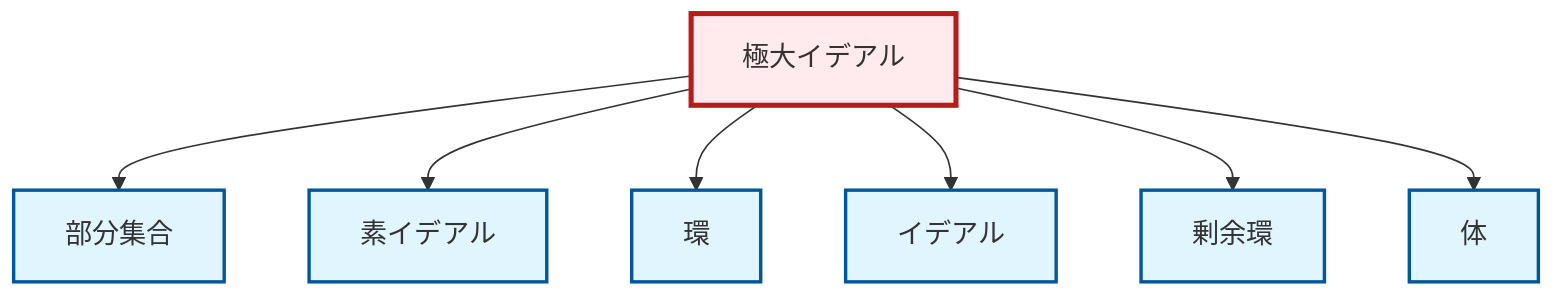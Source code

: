 graph TD
    classDef definition fill:#e1f5fe,stroke:#01579b,stroke-width:2px
    classDef theorem fill:#f3e5f5,stroke:#4a148c,stroke-width:2px
    classDef axiom fill:#fff3e0,stroke:#e65100,stroke-width:2px
    classDef example fill:#e8f5e9,stroke:#1b5e20,stroke-width:2px
    classDef current fill:#ffebee,stroke:#b71c1c,stroke-width:3px
    def-ring["環"]:::definition
    def-field["体"]:::definition
    def-quotient-ring["剰余環"]:::definition
    def-maximal-ideal["極大イデアル"]:::definition
    def-prime-ideal["素イデアル"]:::definition
    def-ideal["イデアル"]:::definition
    def-subset["部分集合"]:::definition
    def-maximal-ideal --> def-subset
    def-maximal-ideal --> def-prime-ideal
    def-maximal-ideal --> def-ring
    def-maximal-ideal --> def-ideal
    def-maximal-ideal --> def-quotient-ring
    def-maximal-ideal --> def-field
    class def-maximal-ideal current